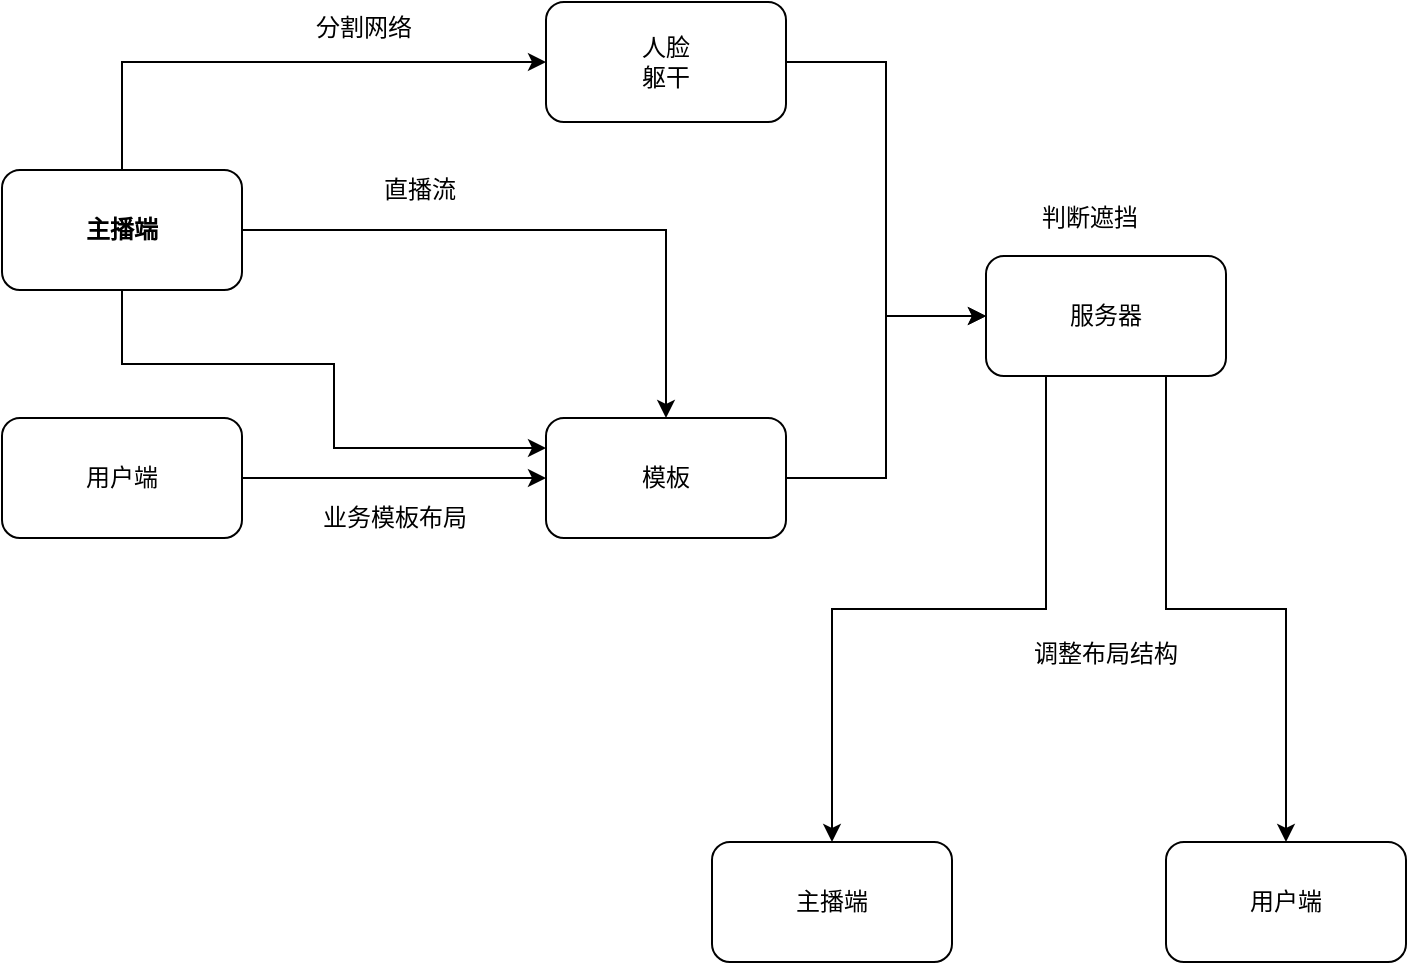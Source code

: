 <mxfile version="14.9.7" type="github" pages="2">
  <diagram id="QSKhLHXfNhP3l16r8w8o" name="Page-1">
    <mxGraphModel dx="1422" dy="705" grid="0" gridSize="10" guides="1" tooltips="1" connect="1" arrows="1" fold="1" page="1" pageScale="1" pageWidth="827" pageHeight="1169" math="0" shadow="0">
      <root>
        <mxCell id="0" />
        <mxCell id="1" parent="0" />
        <mxCell id="r8J5G2t5eGGIcPuT9xYb-4" style="edgeStyle=orthogonalEdgeStyle;rounded=0;orthogonalLoop=1;jettySize=auto;html=1;exitX=1;exitY=0.5;exitDx=0;exitDy=0;" edge="1" parent="1" source="r8J5G2t5eGGIcPuT9xYb-1" target="r8J5G2t5eGGIcPuT9xYb-3">
          <mxGeometry relative="1" as="geometry" />
        </mxCell>
        <mxCell id="r8J5G2t5eGGIcPuT9xYb-8" style="edgeStyle=orthogonalEdgeStyle;rounded=0;orthogonalLoop=1;jettySize=auto;html=1;exitX=0.5;exitY=1;exitDx=0;exitDy=0;entryX=0;entryY=0.25;entryDx=0;entryDy=0;" edge="1" parent="1" source="r8J5G2t5eGGIcPuT9xYb-1" target="r8J5G2t5eGGIcPuT9xYb-3">
          <mxGeometry relative="1" as="geometry">
            <Array as="points">
              <mxPoint x="165" y="216" />
              <mxPoint x="271" y="216" />
              <mxPoint x="271" y="258" />
            </Array>
          </mxGeometry>
        </mxCell>
        <mxCell id="r8J5G2t5eGGIcPuT9xYb-14" style="edgeStyle=orthogonalEdgeStyle;rounded=0;orthogonalLoop=1;jettySize=auto;html=1;exitX=0.5;exitY=0;exitDx=0;exitDy=0;entryX=0;entryY=0.5;entryDx=0;entryDy=0;" edge="1" parent="1" source="r8J5G2t5eGGIcPuT9xYb-1" target="r8J5G2t5eGGIcPuT9xYb-12">
          <mxGeometry relative="1" as="geometry" />
        </mxCell>
        <mxCell id="r8J5G2t5eGGIcPuT9xYb-1" value="主播端" style="rounded=1;whiteSpace=wrap;html=1;fontStyle=1" vertex="1" parent="1">
          <mxGeometry x="105" y="119" width="120" height="60" as="geometry" />
        </mxCell>
        <mxCell id="r8J5G2t5eGGIcPuT9xYb-5" style="edgeStyle=orthogonalEdgeStyle;rounded=0;orthogonalLoop=1;jettySize=auto;html=1;exitX=1;exitY=0.5;exitDx=0;exitDy=0;entryX=0;entryY=0.5;entryDx=0;entryDy=0;" edge="1" parent="1" source="r8J5G2t5eGGIcPuT9xYb-2" target="r8J5G2t5eGGIcPuT9xYb-3">
          <mxGeometry relative="1" as="geometry" />
        </mxCell>
        <mxCell id="r8J5G2t5eGGIcPuT9xYb-2" value="用户端" style="rounded=1;whiteSpace=wrap;html=1;" vertex="1" parent="1">
          <mxGeometry x="105" y="243" width="120" height="60" as="geometry" />
        </mxCell>
        <mxCell id="r8J5G2t5eGGIcPuT9xYb-19" style="edgeStyle=orthogonalEdgeStyle;rounded=0;orthogonalLoop=1;jettySize=auto;html=1;exitX=1;exitY=0.5;exitDx=0;exitDy=0;entryX=0;entryY=0.5;entryDx=0;entryDy=0;" edge="1" parent="1" source="r8J5G2t5eGGIcPuT9xYb-3" target="r8J5G2t5eGGIcPuT9xYb-13">
          <mxGeometry relative="1" as="geometry" />
        </mxCell>
        <mxCell id="r8J5G2t5eGGIcPuT9xYb-3" value="模板" style="rounded=1;whiteSpace=wrap;html=1;" vertex="1" parent="1">
          <mxGeometry x="377" y="243" width="120" height="60" as="geometry" />
        </mxCell>
        <mxCell id="r8J5G2t5eGGIcPuT9xYb-9" value="业务模板布局" style="text;html=1;strokeColor=none;fillColor=none;align=center;verticalAlign=middle;whiteSpace=wrap;rounded=0;" vertex="1" parent="1">
          <mxGeometry x="264" y="283" width="75" height="20" as="geometry" />
        </mxCell>
        <mxCell id="r8J5G2t5eGGIcPuT9xYb-11" value="直播流" style="text;html=1;strokeColor=none;fillColor=none;align=center;verticalAlign=middle;whiteSpace=wrap;rounded=0;" vertex="1" parent="1">
          <mxGeometry x="294" y="119" width="40" height="20" as="geometry" />
        </mxCell>
        <mxCell id="r8J5G2t5eGGIcPuT9xYb-17" style="edgeStyle=orthogonalEdgeStyle;rounded=0;orthogonalLoop=1;jettySize=auto;html=1;exitX=1;exitY=0.5;exitDx=0;exitDy=0;entryX=0;entryY=0.5;entryDx=0;entryDy=0;" edge="1" parent="1" source="r8J5G2t5eGGIcPuT9xYb-12" target="r8J5G2t5eGGIcPuT9xYb-13">
          <mxGeometry relative="1" as="geometry" />
        </mxCell>
        <mxCell id="r8J5G2t5eGGIcPuT9xYb-12" value="人脸&lt;br&gt;躯干" style="rounded=1;whiteSpace=wrap;html=1;" vertex="1" parent="1">
          <mxGeometry x="377" y="35" width="120" height="60" as="geometry" />
        </mxCell>
        <mxCell id="r8J5G2t5eGGIcPuT9xYb-24" style="edgeStyle=orthogonalEdgeStyle;rounded=0;orthogonalLoop=1;jettySize=auto;html=1;exitX=0.25;exitY=1;exitDx=0;exitDy=0;" edge="1" parent="1" source="r8J5G2t5eGGIcPuT9xYb-13" target="r8J5G2t5eGGIcPuT9xYb-21">
          <mxGeometry relative="1" as="geometry" />
        </mxCell>
        <mxCell id="r8J5G2t5eGGIcPuT9xYb-25" style="edgeStyle=orthogonalEdgeStyle;rounded=0;orthogonalLoop=1;jettySize=auto;html=1;exitX=0.75;exitY=1;exitDx=0;exitDy=0;" edge="1" parent="1" source="r8J5G2t5eGGIcPuT9xYb-13" target="r8J5G2t5eGGIcPuT9xYb-22">
          <mxGeometry relative="1" as="geometry" />
        </mxCell>
        <mxCell id="r8J5G2t5eGGIcPuT9xYb-13" value="服务器" style="rounded=1;whiteSpace=wrap;html=1;" vertex="1" parent="1">
          <mxGeometry x="597" y="162" width="120" height="60" as="geometry" />
        </mxCell>
        <mxCell id="r8J5G2t5eGGIcPuT9xYb-15" value="分割网络" style="text;html=1;strokeColor=none;fillColor=none;align=center;verticalAlign=middle;whiteSpace=wrap;rounded=0;" vertex="1" parent="1">
          <mxGeometry x="246" y="38" width="80" height="20" as="geometry" />
        </mxCell>
        <mxCell id="r8J5G2t5eGGIcPuT9xYb-20" value="判断遮挡" style="text;html=1;strokeColor=none;fillColor=none;align=center;verticalAlign=middle;whiteSpace=wrap;rounded=0;" vertex="1" parent="1">
          <mxGeometry x="617" y="133" width="64" height="20" as="geometry" />
        </mxCell>
        <mxCell id="r8J5G2t5eGGIcPuT9xYb-21" value="主播端" style="rounded=1;whiteSpace=wrap;html=1;" vertex="1" parent="1">
          <mxGeometry x="460" y="455" width="120" height="60" as="geometry" />
        </mxCell>
        <mxCell id="r8J5G2t5eGGIcPuT9xYb-22" value="用户端" style="rounded=1;whiteSpace=wrap;html=1;" vertex="1" parent="1">
          <mxGeometry x="687" y="455" width="120" height="60" as="geometry" />
        </mxCell>
        <mxCell id="r8J5G2t5eGGIcPuT9xYb-26" value="调整布局结构" style="text;html=1;strokeColor=none;fillColor=none;align=center;verticalAlign=middle;whiteSpace=wrap;rounded=0;" vertex="1" parent="1">
          <mxGeometry x="619" y="351" width="76" height="20" as="geometry" />
        </mxCell>
      </root>
    </mxGraphModel>
  </diagram>
  <diagram id="VwYe-9JylCJLlLdAEWjo" name="Page-2">
    <mxGraphModel dx="1422" dy="705" grid="0" gridSize="10" guides="1" tooltips="1" connect="1" arrows="1" fold="1" page="1" pageScale="1" pageWidth="827" pageHeight="1169" math="0" shadow="0">
      <root>
        <mxCell id="33vpnX88xUWo6i92nPUP-0" />
        <mxCell id="33vpnX88xUWo6i92nPUP-1" parent="33vpnX88xUWo6i92nPUP-0" />
      </root>
    </mxGraphModel>
  </diagram>
</mxfile>
